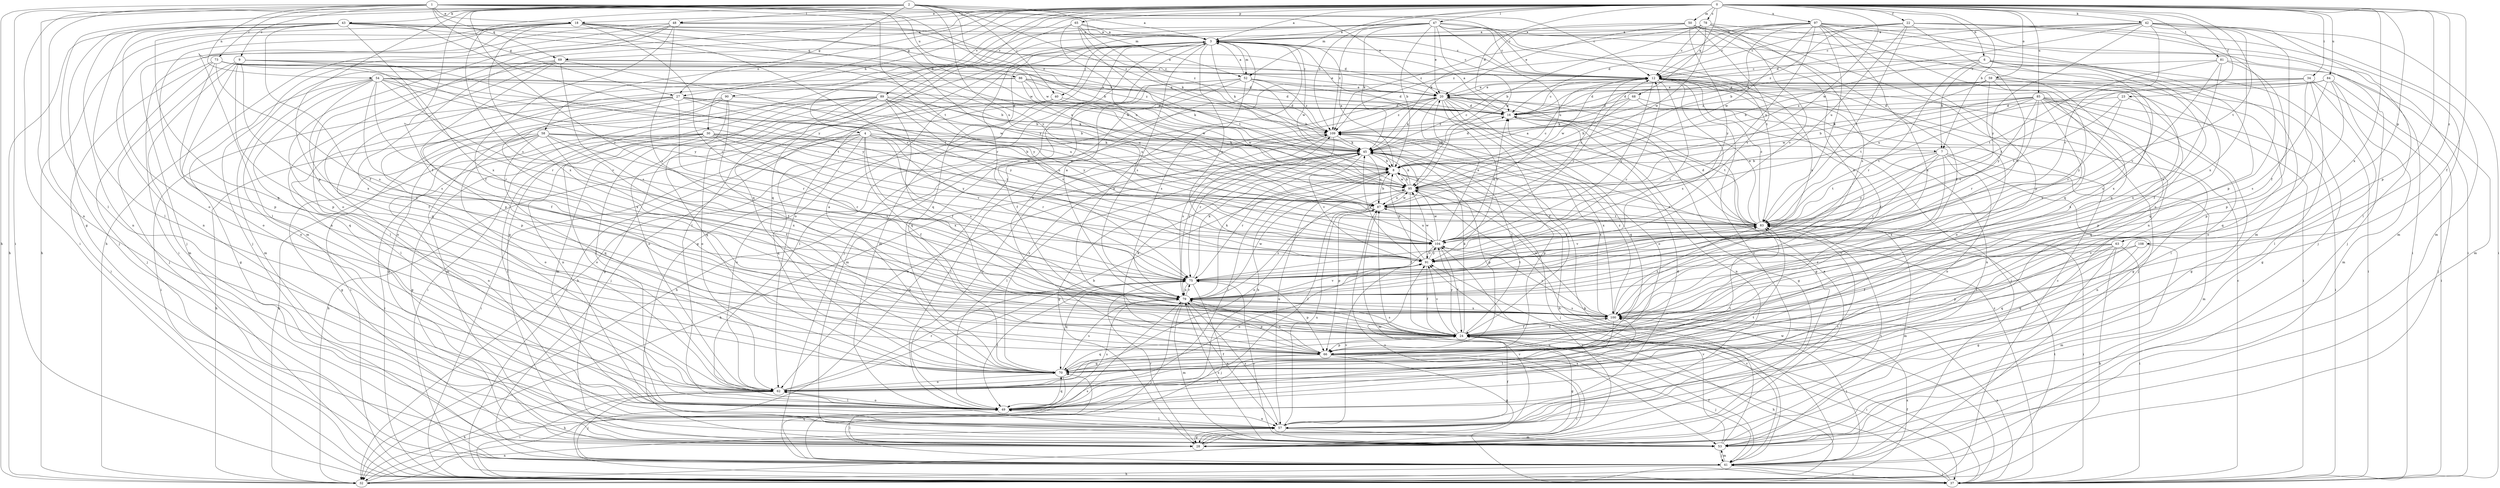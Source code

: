 strict digraph  {
0;
1;
2;
3;
4;
6;
7;
8;
9;
12;
16;
18;
20;
22;
23;
24;
27;
28;
30;
32;
34;
37;
40;
41;
42;
43;
45;
47;
48;
49;
50;
52;
53;
54;
57;
58;
59;
62;
63;
65;
66;
68;
69;
70;
73;
75;
78;
79;
81;
83;
84;
85;
86;
87;
89;
90;
91;
95;
97;
100;
104;
108;
109;
0 -> 3  [label=a];
0 -> 4  [label=b];
0 -> 6  [label=b];
0 -> 7  [label=b];
0 -> 16  [label=d];
0 -> 18  [label=e];
0 -> 22  [label=f];
0 -> 23  [label=f];
0 -> 24  [label=f];
0 -> 27  [label=g];
0 -> 30  [label=h];
0 -> 32  [label=h];
0 -> 34  [label=i];
0 -> 42  [label=k];
0 -> 47  [label=l];
0 -> 48  [label=l];
0 -> 50  [label=m];
0 -> 52  [label=m];
0 -> 58  [label=o];
0 -> 59  [label=o];
0 -> 62  [label=o];
0 -> 63  [label=p];
0 -> 65  [label=p];
0 -> 66  [label=p];
0 -> 68  [label=q];
0 -> 78  [label=s];
0 -> 81  [label=t];
0 -> 83  [label=t];
0 -> 84  [label=u];
0 -> 85  [label=u];
0 -> 89  [label=v];
0 -> 90  [label=v];
0 -> 95  [label=w];
0 -> 97  [label=x];
0 -> 100  [label=x];
0 -> 108  [label=z];
0 -> 109  [label=z];
1 -> 9  [label=c];
1 -> 12  [label=c];
1 -> 18  [label=e];
1 -> 20  [label=e];
1 -> 27  [label=g];
1 -> 32  [label=h];
1 -> 37  [label=i];
1 -> 54  [label=n];
1 -> 57  [label=n];
1 -> 69  [label=q];
1 -> 73  [label=r];
1 -> 83  [label=t];
1 -> 86  [label=u];
1 -> 95  [label=w];
1 -> 109  [label=z];
2 -> 3  [label=a];
2 -> 12  [label=c];
2 -> 24  [label=f];
2 -> 27  [label=g];
2 -> 28  [label=g];
2 -> 37  [label=i];
2 -> 40  [label=j];
2 -> 43  [label=k];
2 -> 48  [label=l];
2 -> 49  [label=l];
2 -> 52  [label=m];
2 -> 66  [label=p];
2 -> 75  [label=r];
2 -> 79  [label=s];
2 -> 95  [label=w];
2 -> 104  [label=y];
2 -> 109  [label=z];
3 -> 12  [label=c];
3 -> 28  [label=g];
3 -> 40  [label=j];
3 -> 41  [label=j];
3 -> 45  [label=k];
3 -> 49  [label=l];
3 -> 52  [label=m];
3 -> 53  [label=m];
3 -> 62  [label=o];
3 -> 69  [label=q];
3 -> 70  [label=q];
3 -> 79  [label=s];
3 -> 91  [label=v];
3 -> 95  [label=w];
4 -> 7  [label=b];
4 -> 24  [label=f];
4 -> 32  [label=h];
4 -> 37  [label=i];
4 -> 62  [label=o];
4 -> 70  [label=q];
4 -> 75  [label=r];
4 -> 79  [label=s];
4 -> 87  [label=u];
4 -> 95  [label=w];
4 -> 100  [label=x];
6 -> 7  [label=b];
6 -> 8  [label=b];
6 -> 12  [label=c];
6 -> 24  [label=f];
6 -> 37  [label=i];
6 -> 70  [label=q];
6 -> 75  [label=r];
6 -> 100  [label=x];
7 -> 8  [label=b];
7 -> 53  [label=m];
7 -> 57  [label=n];
7 -> 62  [label=o];
7 -> 75  [label=r];
7 -> 83  [label=t];
7 -> 100  [label=x];
7 -> 104  [label=y];
8 -> 3  [label=a];
8 -> 41  [label=j];
8 -> 49  [label=l];
8 -> 57  [label=n];
8 -> 66  [label=p];
8 -> 75  [label=r];
8 -> 95  [label=w];
9 -> 8  [label=b];
9 -> 12  [label=c];
9 -> 41  [label=j];
9 -> 53  [label=m];
9 -> 62  [label=o];
9 -> 66  [label=p];
9 -> 75  [label=r];
9 -> 100  [label=x];
9 -> 104  [label=y];
12 -> 20  [label=e];
12 -> 24  [label=f];
12 -> 32  [label=h];
12 -> 37  [label=i];
12 -> 41  [label=j];
12 -> 62  [label=o];
12 -> 75  [label=r];
12 -> 79  [label=s];
12 -> 95  [label=w];
12 -> 104  [label=y];
16 -> 3  [label=a];
16 -> 12  [label=c];
16 -> 28  [label=g];
16 -> 57  [label=n];
16 -> 83  [label=t];
16 -> 109  [label=z];
18 -> 3  [label=a];
18 -> 16  [label=d];
18 -> 32  [label=h];
18 -> 41  [label=j];
18 -> 49  [label=l];
18 -> 53  [label=m];
18 -> 57  [label=n];
18 -> 75  [label=r];
18 -> 87  [label=u];
18 -> 91  [label=v];
18 -> 100  [label=x];
18 -> 104  [label=y];
20 -> 16  [label=d];
20 -> 24  [label=f];
20 -> 28  [label=g];
20 -> 32  [label=h];
20 -> 41  [label=j];
20 -> 45  [label=k];
20 -> 62  [label=o];
20 -> 70  [label=q];
20 -> 91  [label=v];
20 -> 95  [label=w];
20 -> 109  [label=z];
22 -> 3  [label=a];
22 -> 12  [label=c];
22 -> 37  [label=i];
22 -> 53  [label=m];
22 -> 66  [label=p];
22 -> 79  [label=s];
22 -> 83  [label=t];
22 -> 87  [label=u];
22 -> 109  [label=z];
23 -> 16  [label=d];
23 -> 66  [label=p];
23 -> 83  [label=t];
23 -> 104  [label=y];
24 -> 3  [label=a];
24 -> 28  [label=g];
24 -> 32  [label=h];
24 -> 37  [label=i];
24 -> 45  [label=k];
24 -> 66  [label=p];
24 -> 70  [label=q];
24 -> 79  [label=s];
24 -> 91  [label=v];
24 -> 100  [label=x];
24 -> 104  [label=y];
24 -> 109  [label=z];
27 -> 8  [label=b];
27 -> 16  [label=d];
27 -> 37  [label=i];
27 -> 49  [label=l];
27 -> 66  [label=p];
27 -> 75  [label=r];
27 -> 87  [label=u];
27 -> 100  [label=x];
27 -> 104  [label=y];
28 -> 20  [label=e];
28 -> 49  [label=l];
28 -> 75  [label=r];
28 -> 83  [label=t];
28 -> 91  [label=v];
28 -> 104  [label=y];
30 -> 8  [label=b];
30 -> 28  [label=g];
30 -> 32  [label=h];
30 -> 37  [label=i];
30 -> 45  [label=k];
30 -> 49  [label=l];
30 -> 62  [label=o];
30 -> 79  [label=s];
30 -> 83  [label=t];
30 -> 91  [label=v];
32 -> 12  [label=c];
32 -> 57  [label=n];
32 -> 79  [label=s];
32 -> 83  [label=t];
32 -> 87  [label=u];
32 -> 100  [label=x];
34 -> 16  [label=d];
34 -> 20  [label=e];
34 -> 28  [label=g];
34 -> 37  [label=i];
34 -> 49  [label=l];
34 -> 70  [label=q];
34 -> 83  [label=t];
37 -> 12  [label=c];
37 -> 20  [label=e];
37 -> 24  [label=f];
37 -> 41  [label=j];
37 -> 87  [label=u];
37 -> 95  [label=w];
37 -> 100  [label=x];
37 -> 109  [label=z];
40 -> 16  [label=d];
40 -> 28  [label=g];
40 -> 37  [label=i];
40 -> 41  [label=j];
40 -> 95  [label=w];
41 -> 24  [label=f];
41 -> 32  [label=h];
41 -> 37  [label=i];
41 -> 45  [label=k];
41 -> 53  [label=m];
41 -> 70  [label=q];
41 -> 91  [label=v];
42 -> 3  [label=a];
42 -> 12  [label=c];
42 -> 16  [label=d];
42 -> 24  [label=f];
42 -> 37  [label=i];
42 -> 45  [label=k];
42 -> 49  [label=l];
42 -> 53  [label=m];
42 -> 91  [label=v];
42 -> 100  [label=x];
42 -> 104  [label=y];
43 -> 3  [label=a];
43 -> 8  [label=b];
43 -> 24  [label=f];
43 -> 32  [label=h];
43 -> 41  [label=j];
43 -> 45  [label=k];
43 -> 49  [label=l];
43 -> 57  [label=n];
43 -> 62  [label=o];
43 -> 70  [label=q];
43 -> 87  [label=u];
43 -> 100  [label=x];
43 -> 104  [label=y];
45 -> 8  [label=b];
45 -> 12  [label=c];
45 -> 16  [label=d];
45 -> 28  [label=g];
45 -> 32  [label=h];
45 -> 49  [label=l];
45 -> 62  [label=o];
45 -> 66  [label=p];
45 -> 87  [label=u];
45 -> 91  [label=v];
45 -> 100  [label=x];
47 -> 3  [label=a];
47 -> 8  [label=b];
47 -> 12  [label=c];
47 -> 20  [label=e];
47 -> 28  [label=g];
47 -> 41  [label=j];
47 -> 45  [label=k];
47 -> 70  [label=q];
47 -> 75  [label=r];
47 -> 83  [label=t];
47 -> 87  [label=u];
47 -> 95  [label=w];
47 -> 100  [label=x];
47 -> 109  [label=z];
48 -> 3  [label=a];
48 -> 20  [label=e];
48 -> 24  [label=f];
48 -> 37  [label=i];
48 -> 41  [label=j];
48 -> 57  [label=n];
48 -> 62  [label=o];
48 -> 79  [label=s];
49 -> 8  [label=b];
49 -> 57  [label=n];
49 -> 62  [label=o];
49 -> 70  [label=q];
49 -> 79  [label=s];
49 -> 83  [label=t];
49 -> 100  [label=x];
49 -> 109  [label=z];
50 -> 3  [label=a];
50 -> 20  [label=e];
50 -> 24  [label=f];
50 -> 45  [label=k];
50 -> 57  [label=n];
50 -> 70  [label=q];
50 -> 91  [label=v];
50 -> 100  [label=x];
50 -> 104  [label=y];
52 -> 3  [label=a];
52 -> 8  [label=b];
52 -> 16  [label=d];
52 -> 20  [label=e];
52 -> 24  [label=f];
52 -> 49  [label=l];
52 -> 53  [label=m];
52 -> 70  [label=q];
52 -> 79  [label=s];
52 -> 109  [label=z];
53 -> 8  [label=b];
53 -> 41  [label=j];
53 -> 75  [label=r];
53 -> 79  [label=s];
53 -> 91  [label=v];
54 -> 8  [label=b];
54 -> 20  [label=e];
54 -> 24  [label=f];
54 -> 28  [label=g];
54 -> 45  [label=k];
54 -> 62  [label=o];
54 -> 70  [label=q];
54 -> 75  [label=r];
54 -> 79  [label=s];
54 -> 83  [label=t];
54 -> 91  [label=v];
54 -> 95  [label=w];
57 -> 12  [label=c];
57 -> 16  [label=d];
57 -> 24  [label=f];
57 -> 28  [label=g];
57 -> 49  [label=l];
57 -> 53  [label=m];
57 -> 79  [label=s];
57 -> 83  [label=t];
57 -> 87  [label=u];
57 -> 91  [label=v];
58 -> 24  [label=f];
58 -> 28  [label=g];
58 -> 32  [label=h];
58 -> 45  [label=k];
58 -> 57  [label=n];
58 -> 62  [label=o];
58 -> 70  [label=q];
58 -> 75  [label=r];
58 -> 95  [label=w];
58 -> 100  [label=x];
58 -> 104  [label=y];
59 -> 16  [label=d];
59 -> 20  [label=e];
59 -> 62  [label=o];
59 -> 75  [label=r];
59 -> 79  [label=s];
59 -> 83  [label=t];
59 -> 100  [label=x];
59 -> 104  [label=y];
59 -> 109  [label=z];
62 -> 8  [label=b];
62 -> 32  [label=h];
62 -> 37  [label=i];
62 -> 41  [label=j];
62 -> 49  [label=l];
62 -> 75  [label=r];
62 -> 83  [label=t];
63 -> 24  [label=f];
63 -> 28  [label=g];
63 -> 32  [label=h];
63 -> 37  [label=i];
63 -> 66  [label=p];
63 -> 70  [label=q];
63 -> 75  [label=r];
63 -> 91  [label=v];
65 -> 3  [label=a];
65 -> 12  [label=c];
65 -> 45  [label=k];
65 -> 70  [label=q];
65 -> 83  [label=t];
65 -> 87  [label=u];
65 -> 109  [label=z];
66 -> 3  [label=a];
66 -> 28  [label=g];
66 -> 37  [label=i];
66 -> 41  [label=j];
66 -> 45  [label=k];
66 -> 49  [label=l];
66 -> 70  [label=q];
66 -> 79  [label=s];
68 -> 8  [label=b];
68 -> 16  [label=d];
68 -> 28  [label=g];
68 -> 45  [label=k];
68 -> 57  [label=n];
69 -> 12  [label=c];
69 -> 49  [label=l];
69 -> 53  [label=m];
69 -> 66  [label=p];
69 -> 70  [label=q];
69 -> 79  [label=s];
69 -> 104  [label=y];
69 -> 109  [label=z];
70 -> 3  [label=a];
70 -> 24  [label=f];
70 -> 32  [label=h];
70 -> 62  [label=o];
70 -> 79  [label=s];
70 -> 109  [label=z];
73 -> 12  [label=c];
73 -> 16  [label=d];
73 -> 20  [label=e];
73 -> 37  [label=i];
73 -> 41  [label=j];
73 -> 66  [label=p];
73 -> 79  [label=s];
73 -> 83  [label=t];
73 -> 104  [label=y];
75 -> 12  [label=c];
75 -> 41  [label=j];
75 -> 45  [label=k];
75 -> 49  [label=l];
75 -> 66  [label=p];
75 -> 70  [label=q];
75 -> 79  [label=s];
78 -> 3  [label=a];
78 -> 8  [label=b];
78 -> 12  [label=c];
78 -> 53  [label=m];
78 -> 79  [label=s];
78 -> 91  [label=v];
78 -> 95  [label=w];
78 -> 109  [label=z];
79 -> 3  [label=a];
79 -> 41  [label=j];
79 -> 45  [label=k];
79 -> 53  [label=m];
79 -> 57  [label=n];
79 -> 66  [label=p];
79 -> 75  [label=r];
79 -> 83  [label=t];
79 -> 91  [label=v];
79 -> 95  [label=w];
79 -> 100  [label=x];
79 -> 109  [label=z];
81 -> 12  [label=c];
81 -> 53  [label=m];
81 -> 66  [label=p];
81 -> 79  [label=s];
81 -> 83  [label=t];
81 -> 91  [label=v];
83 -> 3  [label=a];
83 -> 12  [label=c];
83 -> 16  [label=d];
83 -> 20  [label=e];
83 -> 37  [label=i];
83 -> 53  [label=m];
83 -> 91  [label=v];
83 -> 104  [label=y];
84 -> 20  [label=e];
84 -> 41  [label=j];
84 -> 53  [label=m];
84 -> 66  [label=p];
84 -> 79  [label=s];
84 -> 87  [label=u];
84 -> 109  [label=z];
85 -> 8  [label=b];
85 -> 16  [label=d];
85 -> 28  [label=g];
85 -> 37  [label=i];
85 -> 45  [label=k];
85 -> 49  [label=l];
85 -> 70  [label=q];
85 -> 75  [label=r];
85 -> 79  [label=s];
85 -> 83  [label=t];
85 -> 91  [label=v];
85 -> 95  [label=w];
85 -> 100  [label=x];
86 -> 16  [label=d];
86 -> 20  [label=e];
86 -> 24  [label=f];
86 -> 45  [label=k];
86 -> 62  [label=o];
86 -> 87  [label=u];
86 -> 95  [label=w];
87 -> 8  [label=b];
87 -> 12  [label=c];
87 -> 45  [label=k];
87 -> 53  [label=m];
87 -> 66  [label=p];
87 -> 79  [label=s];
87 -> 83  [label=t];
87 -> 95  [label=w];
89 -> 16  [label=d];
89 -> 24  [label=f];
89 -> 37  [label=i];
89 -> 45  [label=k];
89 -> 49  [label=l];
89 -> 53  [label=m];
89 -> 57  [label=n];
89 -> 62  [label=o];
89 -> 70  [label=q];
89 -> 87  [label=u];
89 -> 91  [label=v];
89 -> 104  [label=y];
90 -> 16  [label=d];
90 -> 24  [label=f];
90 -> 28  [label=g];
90 -> 37  [label=i];
90 -> 53  [label=m];
90 -> 62  [label=o];
91 -> 8  [label=b];
91 -> 24  [label=f];
91 -> 45  [label=k];
91 -> 62  [label=o];
91 -> 75  [label=r];
91 -> 95  [label=w];
91 -> 104  [label=y];
95 -> 8  [label=b];
95 -> 12  [label=c];
95 -> 24  [label=f];
95 -> 45  [label=k];
95 -> 49  [label=l];
95 -> 62  [label=o];
95 -> 83  [label=t];
95 -> 87  [label=u];
97 -> 3  [label=a];
97 -> 8  [label=b];
97 -> 12  [label=c];
97 -> 16  [label=d];
97 -> 37  [label=i];
97 -> 41  [label=j];
97 -> 62  [label=o];
97 -> 66  [label=p];
97 -> 70  [label=q];
97 -> 83  [label=t];
97 -> 87  [label=u];
97 -> 95  [label=w];
97 -> 100  [label=x];
97 -> 109  [label=z];
100 -> 24  [label=f];
100 -> 41  [label=j];
100 -> 49  [label=l];
100 -> 79  [label=s];
100 -> 83  [label=t];
100 -> 95  [label=w];
100 -> 104  [label=y];
100 -> 109  [label=z];
104 -> 12  [label=c];
104 -> 16  [label=d];
104 -> 20  [label=e];
104 -> 24  [label=f];
104 -> 87  [label=u];
104 -> 91  [label=v];
104 -> 95  [label=w];
108 -> 24  [label=f];
108 -> 53  [label=m];
108 -> 70  [label=q];
108 -> 91  [label=v];
109 -> 45  [label=k];
109 -> 49  [label=l];
109 -> 75  [label=r];
109 -> 79  [label=s];
109 -> 100  [label=x];
}
